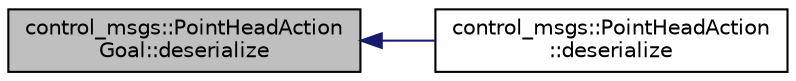 digraph "control_msgs::PointHeadActionGoal::deserialize"
{
  edge [fontname="Helvetica",fontsize="10",labelfontname="Helvetica",labelfontsize="10"];
  node [fontname="Helvetica",fontsize="10",shape=record];
  rankdir="LR";
  Node1 [label="control_msgs::PointHeadAction\lGoal::deserialize",height=0.2,width=0.4,color="black", fillcolor="grey75", style="filled" fontcolor="black"];
  Node1 -> Node2 [dir="back",color="midnightblue",fontsize="10",style="solid",fontname="Helvetica"];
  Node2 [label="control_msgs::PointHeadAction\l::deserialize",height=0.2,width=0.4,color="black", fillcolor="white", style="filled",URL="$classcontrol__msgs_1_1_point_head_action.html#ae12a0af043ac770ccc32bf32ad5e9182"];
}
